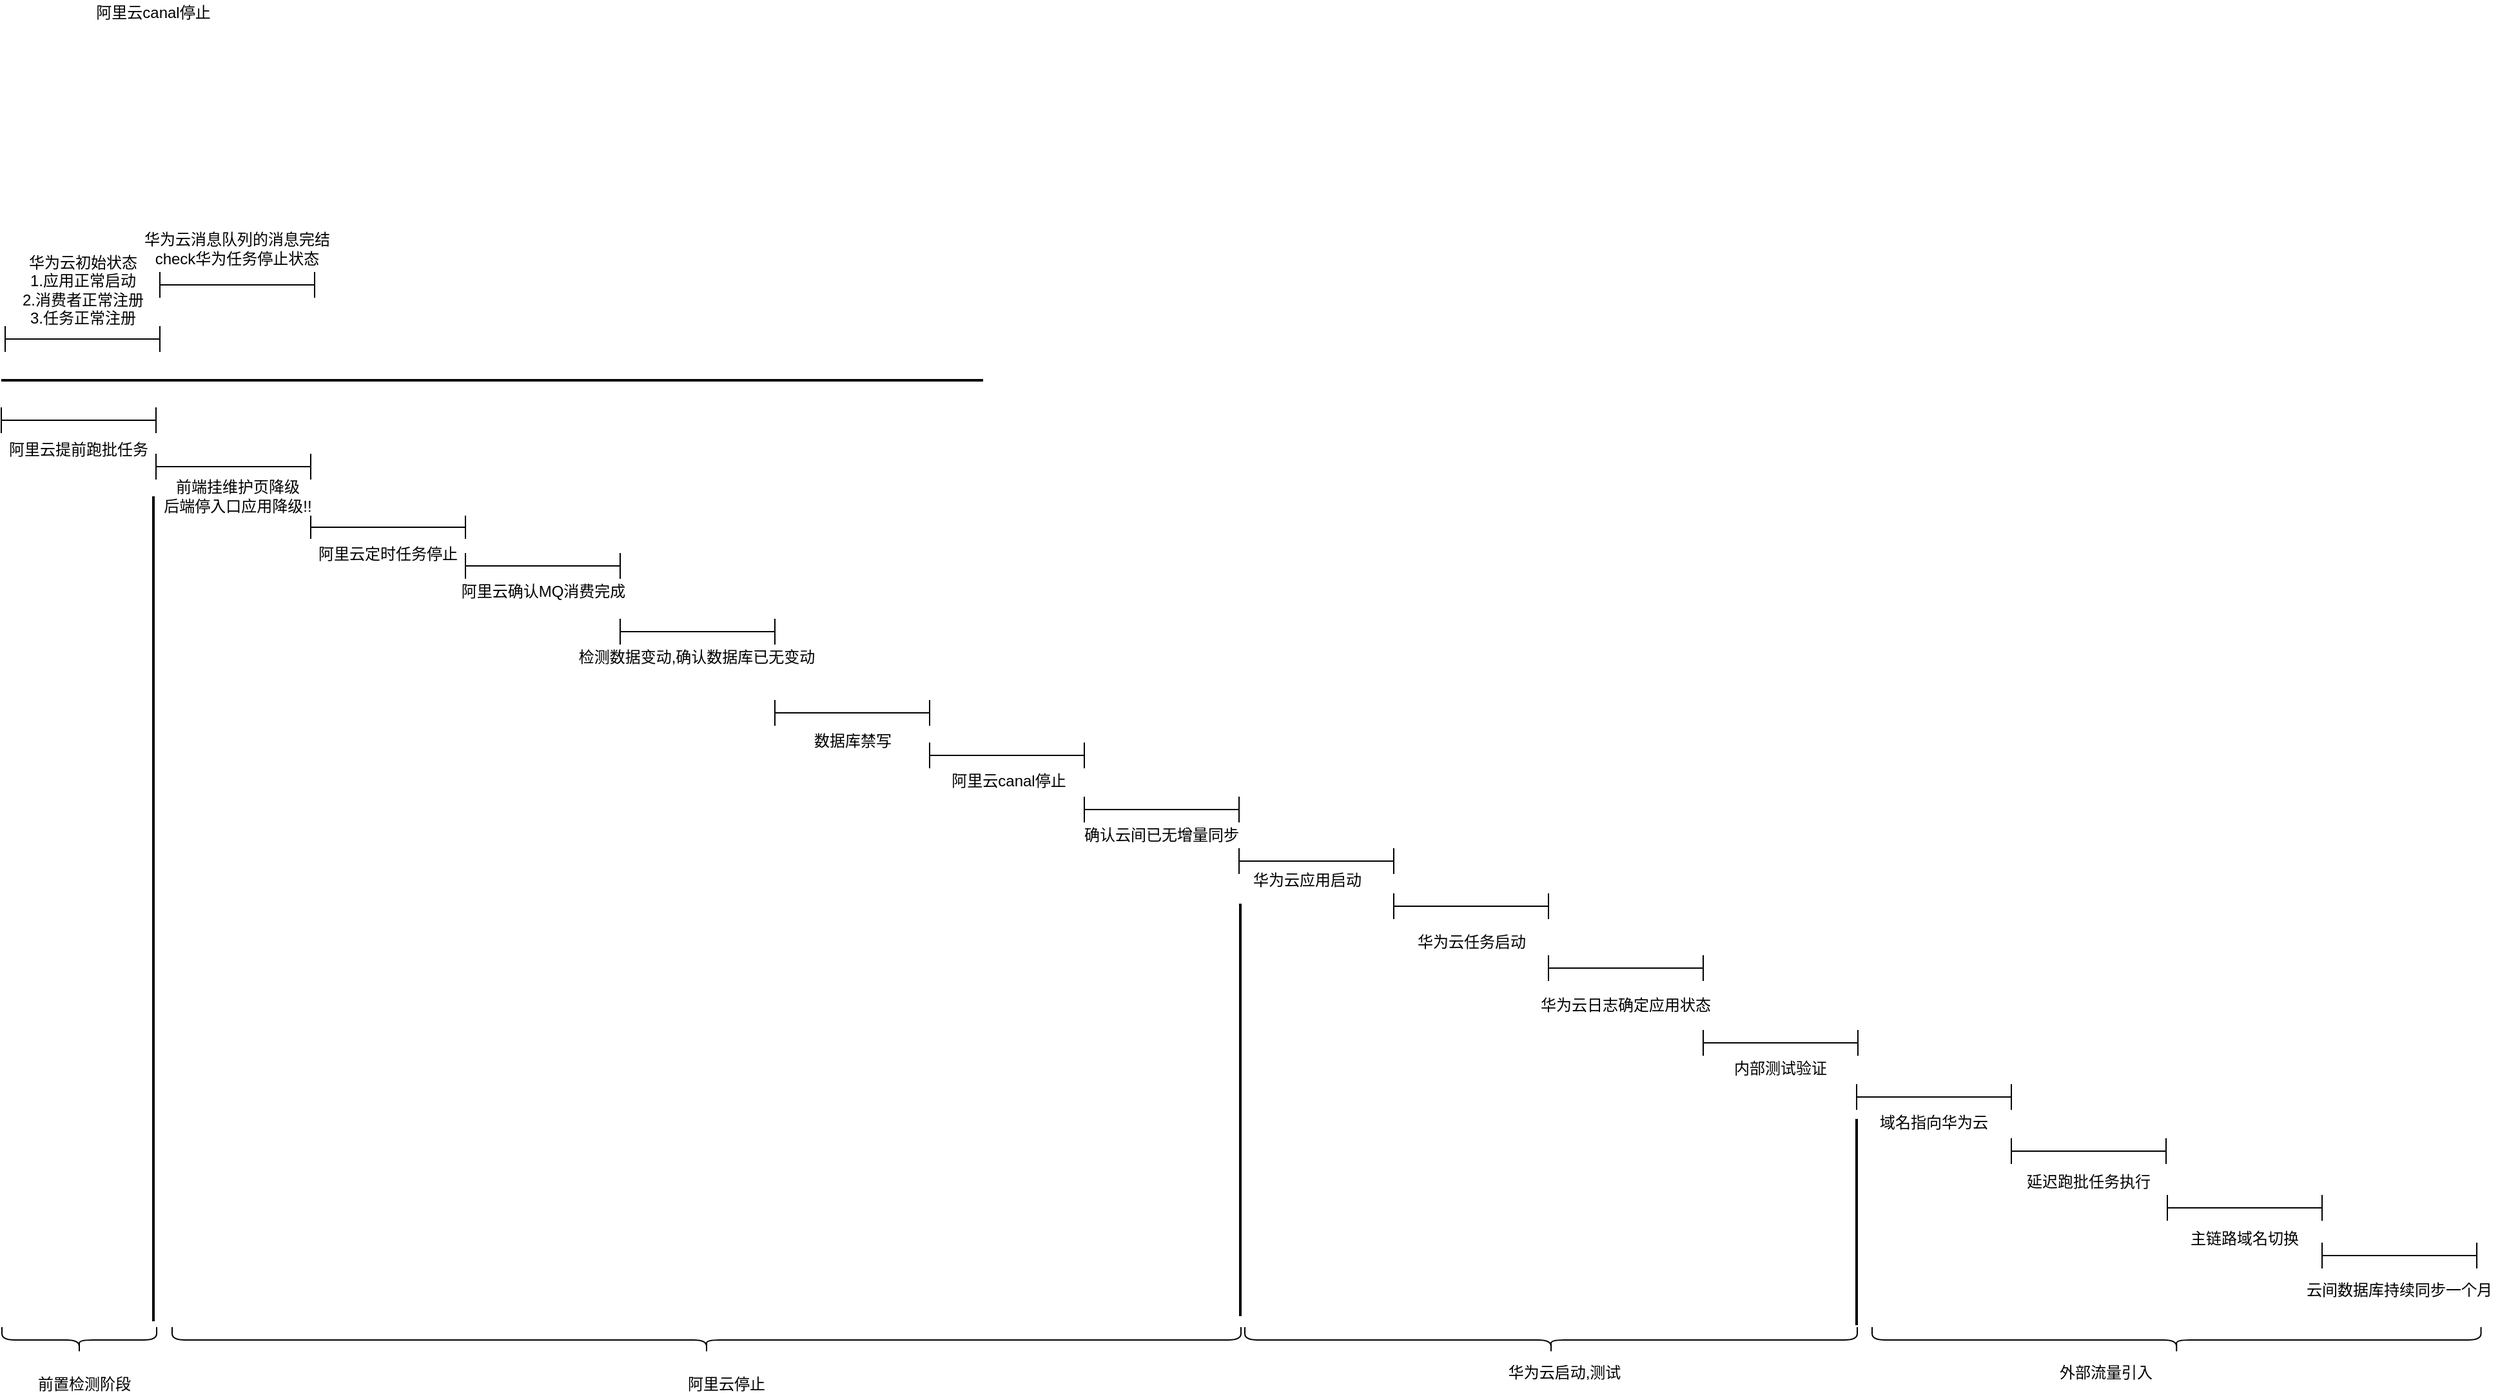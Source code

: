 <mxfile version="14.1.8" type="github">
  <diagram id="rvpRbDeUgA8YePQZKAHE" name="第 1 页">
    <mxGraphModel dx="2190" dy="950" grid="0" gridSize="10" guides="1" tooltips="1" connect="1" arrows="1" fold="1" page="1" pageScale="1" pageWidth="827" pageHeight="1169" math="0" shadow="0">
      <root>
        <mxCell id="0" />
        <mxCell id="1" parent="0" />
        <mxCell id="-D_Cvpl0m4vMDCp08sZc-29" value="阿里云canal停止" style="text;html=1;strokeColor=none;fillColor=none;align=center;verticalAlign=middle;whiteSpace=wrap;rounded=0;" vertex="1" parent="1">
          <mxGeometry x="118" y="560" width="112" height="20" as="geometry" />
        </mxCell>
        <mxCell id="-D_Cvpl0m4vMDCp08sZc-34" value="华为云应用启动" style="text;html=1;strokeColor=none;fillColor=none;align=center;verticalAlign=middle;whiteSpace=wrap;rounded=0;" vertex="1" parent="1">
          <mxGeometry x="1016" y="1233" width="106" height="20" as="geometry" />
        </mxCell>
        <mxCell id="-D_Cvpl0m4vMDCp08sZc-35" value="华为云任务启动" style="text;html=1;strokeColor=none;fillColor=none;align=center;verticalAlign=middle;whiteSpace=wrap;rounded=0;" vertex="1" parent="1">
          <mxGeometry x="1140.5" y="1281" width="111" height="20" as="geometry" />
        </mxCell>
        <mxCell id="-D_Cvpl0m4vMDCp08sZc-36" value="华为云日志确定应用状态" style="text;html=1;strokeColor=none;fillColor=none;align=center;verticalAlign=middle;whiteSpace=wrap;rounded=0;" vertex="1" parent="1">
          <mxGeometry x="1244" y="1330" width="144" height="20" as="geometry" />
        </mxCell>
        <mxCell id="-D_Cvpl0m4vMDCp08sZc-56" value="" style="line;strokeWidth=2;html=1;fillColor=#A8DADC;" vertex="1" parent="1">
          <mxGeometry x="56" y="850" width="1854" height="10" as="geometry" />
        </mxCell>
        <mxCell id="-D_Cvpl0m4vMDCp08sZc-57" value="" style="shape=crossbar;whiteSpace=wrap;html=1;rounded=1;fillColor=#A8DADC;" vertex="1" parent="1">
          <mxGeometry x="179" y="771" width="120" height="20" as="geometry" />
        </mxCell>
        <mxCell id="-D_Cvpl0m4vMDCp08sZc-66" value="" style="shape=crossbar;whiteSpace=wrap;html=1;rounded=1;fillColor=#A8DADC;" vertex="1" parent="1">
          <mxGeometry x="296" y="960" width="120" height="18" as="geometry" />
        </mxCell>
        <mxCell id="-D_Cvpl0m4vMDCp08sZc-67" value="阿里云定时任务停止" style="text;html=1;strokeColor=none;fillColor=none;align=center;verticalAlign=middle;whiteSpace=wrap;rounded=0;" vertex="1" parent="1">
          <mxGeometry x="300" y="980" width="112" height="20" as="geometry" />
        </mxCell>
        <mxCell id="-D_Cvpl0m4vMDCp08sZc-70" value="" style="shape=crossbar;whiteSpace=wrap;html=1;rounded=1;fillColor=#A8DADC;" vertex="1" parent="1">
          <mxGeometry x="416" y="989" width="120" height="20" as="geometry" />
        </mxCell>
        <mxCell id="-D_Cvpl0m4vMDCp08sZc-71" value="阿里云确认MQ消费完成" style="text;html=1;strokeColor=none;fillColor=none;align=center;verticalAlign=middle;whiteSpace=wrap;rounded=0;" vertex="1" parent="1">
          <mxGeometry x="409.5" y="1009" width="133" height="20" as="geometry" />
        </mxCell>
        <mxCell id="-D_Cvpl0m4vMDCp08sZc-75" value="华为云初始状态&lt;br&gt;1.应用正常启动&lt;br&gt;2.消费者正常注册&lt;br&gt;3.任务正常注册" style="text;html=1;strokeColor=none;fillColor=none;align=center;verticalAlign=middle;whiteSpace=wrap;rounded=0;" vertex="1" parent="1">
          <mxGeometry x="56.5" y="775" width="125" height="20" as="geometry" />
        </mxCell>
        <mxCell id="-D_Cvpl0m4vMDCp08sZc-76" value="" style="shape=crossbar;whiteSpace=wrap;html=1;rounded=1;fillColor=#A8DADC;" vertex="1" parent="1">
          <mxGeometry x="656" y="1103" width="120" height="20" as="geometry" />
        </mxCell>
        <mxCell id="-D_Cvpl0m4vMDCp08sZc-78" value="" style="shape=crossbar;whiteSpace=wrap;html=1;rounded=1;fillColor=#A8DADC;" vertex="1" parent="1">
          <mxGeometry x="59" y="813" width="120" height="20" as="geometry" />
        </mxCell>
        <mxCell id="-D_Cvpl0m4vMDCp08sZc-79" value="华为云消息队列的消息完结&lt;br&gt;check华为任务停止状态" style="text;html=1;strokeColor=none;fillColor=none;align=center;verticalAlign=middle;whiteSpace=wrap;rounded=0;" vertex="1" parent="1">
          <mxGeometry x="105" y="743" width="268" height="20" as="geometry" />
        </mxCell>
        <mxCell id="-D_Cvpl0m4vMDCp08sZc-80" value="" style="shape=crossbar;whiteSpace=wrap;html=1;rounded=1;fillColor=#A8DADC;" vertex="1" parent="1">
          <mxGeometry x="1136" y="1253" width="120" height="20" as="geometry" />
        </mxCell>
        <mxCell id="-D_Cvpl0m4vMDCp08sZc-81" value="" style="shape=crossbar;whiteSpace=wrap;html=1;rounded=1;fillColor=#A8DADC;" vertex="1" parent="1">
          <mxGeometry x="1256" y="1301" width="120" height="20" as="geometry" />
        </mxCell>
        <mxCell id="-D_Cvpl0m4vMDCp08sZc-82" value="" style="shape=crossbar;whiteSpace=wrap;html=1;rounded=1;fillColor=#A8DADC;" vertex="1" parent="1">
          <mxGeometry x="1016" y="1218" width="120" height="20" as="geometry" />
        </mxCell>
        <mxCell id="-D_Cvpl0m4vMDCp08sZc-83" value="阿里云canal停止" style="text;html=1;strokeColor=none;fillColor=none;align=center;verticalAlign=middle;whiteSpace=wrap;rounded=0;" vertex="1" parent="1">
          <mxGeometry x="788" y="1156" width="99" height="20" as="geometry" />
        </mxCell>
        <mxCell id="-D_Cvpl0m4vMDCp08sZc-84" value="" style="shape=crossbar;whiteSpace=wrap;html=1;rounded=1;fillColor=#A8DADC;" vertex="1" parent="1">
          <mxGeometry x="56" y="876" width="120" height="20" as="geometry" />
        </mxCell>
        <mxCell id="-D_Cvpl0m4vMDCp08sZc-85" value="阿里云提前跑批任务" style="text;html=1;strokeColor=none;fillColor=none;align=center;verticalAlign=middle;whiteSpace=wrap;rounded=0;" vertex="1" parent="1">
          <mxGeometry x="60" y="899" width="112" height="20" as="geometry" />
        </mxCell>
        <mxCell id="-D_Cvpl0m4vMDCp08sZc-86" value="" style="shape=crossbar;whiteSpace=wrap;html=1;rounded=1;fillColor=#A8DADC;" vertex="1" parent="1">
          <mxGeometry x="176" y="912" width="120" height="20" as="geometry" />
        </mxCell>
        <mxCell id="-D_Cvpl0m4vMDCp08sZc-87" value="前端挂维护页降级&lt;br&gt;后端停入口应用降级!!" style="text;html=1;strokeColor=none;fillColor=none;align=center;verticalAlign=middle;whiteSpace=wrap;rounded=0;" vertex="1" parent="1">
          <mxGeometry x="176" y="935" width="127" height="20" as="geometry" />
        </mxCell>
        <mxCell id="-D_Cvpl0m4vMDCp08sZc-88" value="" style="shape=crossbar;whiteSpace=wrap;html=1;rounded=1;fillColor=#A8DADC;" vertex="1" parent="1">
          <mxGeometry x="776" y="1136" width="120" height="20" as="geometry" />
        </mxCell>
        <mxCell id="-D_Cvpl0m4vMDCp08sZc-89" value="数据库禁写" style="text;html=1;strokeColor=none;fillColor=none;align=center;verticalAlign=middle;whiteSpace=wrap;rounded=0;" vertex="1" parent="1">
          <mxGeometry x="666.5" y="1125" width="99" height="20" as="geometry" />
        </mxCell>
        <mxCell id="-D_Cvpl0m4vMDCp08sZc-91" value="" style="shape=crossbar;whiteSpace=wrap;html=1;rounded=1;fillColor=#A8DADC;" vertex="1" parent="1">
          <mxGeometry x="536" y="1040" width="120" height="20" as="geometry" />
        </mxCell>
        <mxCell id="-D_Cvpl0m4vMDCp08sZc-92" value="检测数据变动,确认数据库已无变动" style="text;html=1;strokeColor=none;fillColor=none;align=center;verticalAlign=middle;whiteSpace=wrap;rounded=0;" vertex="1" parent="1">
          <mxGeometry x="502.37" y="1060" width="187.25" height="20" as="geometry" />
        </mxCell>
        <mxCell id="-D_Cvpl0m4vMDCp08sZc-93" value="" style="shape=crossbar;whiteSpace=wrap;html=1;rounded=1;fillColor=#A8DADC;" vertex="1" parent="1">
          <mxGeometry x="896" y="1178" width="120" height="20" as="geometry" />
        </mxCell>
        <mxCell id="-D_Cvpl0m4vMDCp08sZc-94" value="确认云间已无增量同步" style="text;html=1;strokeColor=none;fillColor=none;align=center;verticalAlign=middle;whiteSpace=wrap;rounded=0;" vertex="1" parent="1">
          <mxGeometry x="887" y="1198" width="138" height="20" as="geometry" />
        </mxCell>
        <mxCell id="-D_Cvpl0m4vMDCp08sZc-95" value="内部测试验证" style="text;html=1;strokeColor=none;fillColor=none;align=center;verticalAlign=middle;whiteSpace=wrap;rounded=0;" vertex="1" parent="1">
          <mxGeometry x="1364" y="1379" width="144" height="20" as="geometry" />
        </mxCell>
        <mxCell id="-D_Cvpl0m4vMDCp08sZc-96" value="" style="shape=crossbar;whiteSpace=wrap;html=1;rounded=1;fillColor=#A8DADC;" vertex="1" parent="1">
          <mxGeometry x="1376" y="1359" width="120" height="20" as="geometry" />
        </mxCell>
        <mxCell id="-D_Cvpl0m4vMDCp08sZc-97" value="域名指向华为云" style="text;html=1;strokeColor=none;fillColor=none;align=center;verticalAlign=middle;whiteSpace=wrap;rounded=0;" vertex="1" parent="1">
          <mxGeometry x="1483" y="1421" width="144" height="20" as="geometry" />
        </mxCell>
        <mxCell id="-D_Cvpl0m4vMDCp08sZc-98" value="" style="shape=crossbar;whiteSpace=wrap;html=1;rounded=1;fillColor=#A8DADC;" vertex="1" parent="1">
          <mxGeometry x="1495" y="1401" width="120" height="20" as="geometry" />
        </mxCell>
        <mxCell id="-D_Cvpl0m4vMDCp08sZc-99" value="" style="shape=crossbar;whiteSpace=wrap;html=1;rounded=1;fillColor=#A8DADC;" vertex="1" parent="1">
          <mxGeometry x="1615" y="1443" width="120" height="20" as="geometry" />
        </mxCell>
        <mxCell id="-D_Cvpl0m4vMDCp08sZc-100" value="延迟跑批任务执行" style="text;html=1;strokeColor=none;fillColor=none;align=center;verticalAlign=middle;whiteSpace=wrap;rounded=0;" vertex="1" parent="1">
          <mxGeometry x="1603" y="1467" width="144" height="20" as="geometry" />
        </mxCell>
        <mxCell id="-D_Cvpl0m4vMDCp08sZc-101" value="" style="shape=crossbar;whiteSpace=wrap;html=1;rounded=1;fillColor=#A8DADC;" vertex="1" parent="1">
          <mxGeometry x="1736" y="1487" width="120" height="20" as="geometry" />
        </mxCell>
        <mxCell id="-D_Cvpl0m4vMDCp08sZc-102" value="主链路域名切换" style="text;html=1;strokeColor=none;fillColor=none;align=center;verticalAlign=middle;whiteSpace=wrap;rounded=0;" vertex="1" parent="1">
          <mxGeometry x="1724" y="1511" width="144" height="20" as="geometry" />
        </mxCell>
        <mxCell id="-D_Cvpl0m4vMDCp08sZc-104" value="" style="shape=curlyBracket;whiteSpace=wrap;html=1;rounded=1;fillColor=#A8DADC;rotation=-90;" vertex="1" parent="1">
          <mxGeometry x="106.5" y="1539.5" width="20" height="120" as="geometry" />
        </mxCell>
        <mxCell id="-D_Cvpl0m4vMDCp08sZc-105" value="" style="shape=curlyBracket;whiteSpace=wrap;html=1;rounded=1;fillColor=#A8DADC;rotation=-90;" vertex="1" parent="1">
          <mxGeometry x="593" y="1185" width="20" height="829" as="geometry" />
        </mxCell>
        <mxCell id="-D_Cvpl0m4vMDCp08sZc-106" value="前置检测阶段" style="text;html=1;strokeColor=none;fillColor=none;align=center;verticalAlign=middle;whiteSpace=wrap;rounded=0;" vertex="1" parent="1">
          <mxGeometry x="71.5" y="1623.5" width="97" height="20" as="geometry" />
        </mxCell>
        <mxCell id="-D_Cvpl0m4vMDCp08sZc-107" value="阿里云停止" style="text;html=1;strokeColor=none;fillColor=none;align=center;verticalAlign=middle;whiteSpace=wrap;rounded=0;" vertex="1" parent="1">
          <mxGeometry x="569.5" y="1623.5" width="97" height="20" as="geometry" />
        </mxCell>
        <mxCell id="-D_Cvpl0m4vMDCp08sZc-108" value="" style="shape=curlyBracket;whiteSpace=wrap;html=1;rounded=1;fillColor=#A8DADC;rotation=-90;" vertex="1" parent="1">
          <mxGeometry x="1248" y="1362" width="20" height="475" as="geometry" />
        </mxCell>
        <mxCell id="-D_Cvpl0m4vMDCp08sZc-109" value="华为云启动,测试" style="text;html=1;strokeColor=none;fillColor=none;align=center;verticalAlign=middle;whiteSpace=wrap;rounded=0;" vertex="1" parent="1">
          <mxGeometry x="1219.5" y="1615" width="97" height="20" as="geometry" />
        </mxCell>
        <mxCell id="-D_Cvpl0m4vMDCp08sZc-110" value="" style="shape=curlyBracket;whiteSpace=wrap;html=1;rounded=1;fillColor=#A8DADC;rotation=-90;" vertex="1" parent="1">
          <mxGeometry x="1733.13" y="1363.37" width="20" height="472.25" as="geometry" />
        </mxCell>
        <mxCell id="-D_Cvpl0m4vMDCp08sZc-111" value="外部流量引入" style="text;html=1;strokeColor=none;fillColor=none;align=center;verticalAlign=middle;whiteSpace=wrap;rounded=0;" vertex="1" parent="1">
          <mxGeometry x="1639.5" y="1615" width="97" height="20" as="geometry" />
        </mxCell>
        <mxCell id="-D_Cvpl0m4vMDCp08sZc-112" value="" style="line;strokeWidth=2;direction=south;html=1;fillColor=#A8DADC;" vertex="1" parent="1">
          <mxGeometry x="169" y="945" width="10" height="640" as="geometry" />
        </mxCell>
        <mxCell id="-D_Cvpl0m4vMDCp08sZc-113" value="" style="line;strokeWidth=2;direction=south;html=1;fillColor=#A8DADC;" vertex="1" parent="1">
          <mxGeometry x="1012" y="1261" width="10" height="320" as="geometry" />
        </mxCell>
        <mxCell id="-D_Cvpl0m4vMDCp08sZc-114" value="" style="line;strokeWidth=2;direction=south;html=1;fillColor=#A8DADC;" vertex="1" parent="1">
          <mxGeometry x="1490" y="1428" width="10" height="160" as="geometry" />
        </mxCell>
        <mxCell id="-D_Cvpl0m4vMDCp08sZc-115" value="" style="shape=crossbar;whiteSpace=wrap;html=1;rounded=1;fillColor=#A8DADC;" vertex="1" parent="1">
          <mxGeometry x="1856" y="1524" width="120" height="20" as="geometry" />
        </mxCell>
        <mxCell id="-D_Cvpl0m4vMDCp08sZc-116" value="云间数据库持续同步一个月" style="text;html=1;strokeColor=none;fillColor=none;align=center;verticalAlign=middle;whiteSpace=wrap;rounded=0;" vertex="1" parent="1">
          <mxGeometry x="1839" y="1551" width="154" height="20" as="geometry" />
        </mxCell>
      </root>
    </mxGraphModel>
  </diagram>
</mxfile>
